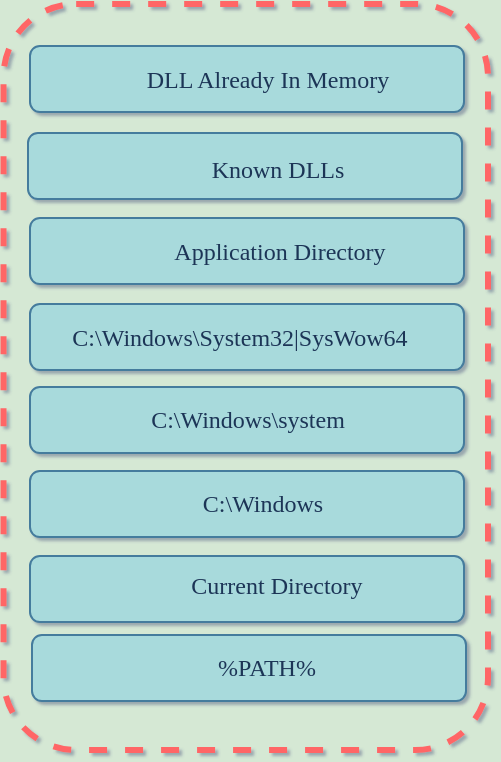 <mxfile version="24.7.12">
  <diagram name="Page-1" id="5dWdbuf4hbfbDsVz6yMR">
    <mxGraphModel dx="1434" dy="819" grid="0" gridSize="10" guides="1" tooltips="1" connect="1" arrows="1" fold="1" page="1" pageScale="1" pageWidth="826" pageHeight="1169" background="#D5E8D4" math="0" shadow="1">
      <root>
        <mxCell id="0" />
        <mxCell id="1" parent="0" />
        <mxCell id="ceSgnmIpMZuki_RkLY0J-1" value="" style="rounded=1;whiteSpace=wrap;html=1;hachureGap=4;fontFamily=Architects Daughter;fontSource=https%3A%2F%2Ffonts.googleapis.com%2Fcss%3Ffamily%3DArchitects%2BDaughter;labelBackgroundColor=none;fillColor=#A8DADC;strokeColor=#457B9D;fontColor=#1D3557;textShadow=1;" vertex="1" parent="1">
          <mxGeometry x="308" y="193" width="217" height="33" as="geometry" />
        </mxCell>
        <mxCell id="ceSgnmIpMZuki_RkLY0J-2" value="" style="rounded=1;whiteSpace=wrap;html=1;hachureGap=4;fontFamily=Architects Daughter;fontSource=https%3A%2F%2Ffonts.googleapis.com%2Fcss%3Ffamily%3DArchitects%2BDaughter;labelBackgroundColor=none;fillColor=#A8DADC;strokeColor=#457B9D;fontColor=#1D3557;textShadow=1;" vertex="1" parent="1">
          <mxGeometry x="309" y="487.5" width="217" height="33" as="geometry" />
        </mxCell>
        <mxCell id="ceSgnmIpMZuki_RkLY0J-3" value="" style="rounded=1;whiteSpace=wrap;html=1;hachureGap=4;fontFamily=Architects Daughter;fontSource=https%3A%2F%2Ffonts.googleapis.com%2Fcss%3Ffamily%3DArchitects%2BDaughter;labelBackgroundColor=none;fillColor=#A8DADC;strokeColor=#457B9D;fontColor=#1D3557;textShadow=1;" vertex="1" parent="1">
          <mxGeometry x="308" y="448" width="217" height="33" as="geometry" />
        </mxCell>
        <mxCell id="ceSgnmIpMZuki_RkLY0J-4" value="" style="rounded=1;whiteSpace=wrap;html=1;hachureGap=4;fontFamily=Architects Daughter;fontSource=https%3A%2F%2Ffonts.googleapis.com%2Fcss%3Ffamily%3DArchitects%2BDaughter;labelBackgroundColor=none;fillColor=#A8DADC;strokeColor=#457B9D;fontColor=#1D3557;textShadow=1;" vertex="1" parent="1">
          <mxGeometry x="308" y="405.5" width="217" height="33" as="geometry" />
        </mxCell>
        <mxCell id="ceSgnmIpMZuki_RkLY0J-5" value="" style="rounded=1;whiteSpace=wrap;html=1;hachureGap=4;fontFamily=Architects Daughter;fontSource=https%3A%2F%2Ffonts.googleapis.com%2Fcss%3Ffamily%3DArchitects%2BDaughter;labelBackgroundColor=none;fillColor=#A8DADC;strokeColor=#457B9D;fontColor=#1D3557;textShadow=1;" vertex="1" parent="1">
          <mxGeometry x="307" y="236.5" width="217" height="33" as="geometry" />
        </mxCell>
        <mxCell id="ceSgnmIpMZuki_RkLY0J-6" value="" style="rounded=1;whiteSpace=wrap;html=1;hachureGap=4;fontFamily=Architects Daughter;fontSource=https%3A%2F%2Ffonts.googleapis.com%2Fcss%3Ffamily%3DArchitects%2BDaughter;labelBackgroundColor=none;fillColor=#A8DADC;strokeColor=#457B9D;fontColor=#1D3557;textShadow=1;" vertex="1" parent="1">
          <mxGeometry x="308" y="279" width="217" height="33" as="geometry" />
        </mxCell>
        <mxCell id="ceSgnmIpMZuki_RkLY0J-7" value="" style="rounded=1;whiteSpace=wrap;html=1;hachureGap=4;fontFamily=Architects Daughter;fontSource=https%3A%2F%2Ffonts.googleapis.com%2Fcss%3Ffamily%3DArchitects%2BDaughter;labelBackgroundColor=none;fillColor=#A8DADC;strokeColor=#457B9D;fontColor=#1D3557;textShadow=1;" vertex="1" parent="1">
          <mxGeometry x="308" y="322" width="217" height="33" as="geometry" />
        </mxCell>
        <mxCell id="ceSgnmIpMZuki_RkLY0J-8" value="" style="rounded=1;whiteSpace=wrap;html=1;hachureGap=4;fontFamily=Architects Daughter;fontSource=https%3A%2F%2Ffonts.googleapis.com%2Fcss%3Ffamily%3DArchitects%2BDaughter;labelBackgroundColor=none;fillColor=#A8DADC;strokeColor=#457B9D;fontColor=#1D3557;textShadow=1;" vertex="1" parent="1">
          <mxGeometry x="308" y="363.5" width="217" height="33" as="geometry" />
        </mxCell>
        <mxCell id="ceSgnmIpMZuki_RkLY0J-10" value="DLL Already In Memory" style="text;html=1;align=center;verticalAlign=middle;whiteSpace=wrap;rounded=0;fontColor=#1D3557;fontFamily=Garamond;" vertex="1" parent="1">
          <mxGeometry x="342.5" y="194.5" width="168" height="30" as="geometry" />
        </mxCell>
        <mxCell id="ceSgnmIpMZuki_RkLY0J-14" value="Known DLLs" style="text;html=1;align=center;verticalAlign=middle;whiteSpace=wrap;rounded=0;fontColor=#1D3557;fontFamily=Garamond;" vertex="1" parent="1">
          <mxGeometry x="355.5" y="239.5" width="152" height="30" as="geometry" />
        </mxCell>
        <mxCell id="ceSgnmIpMZuki_RkLY0J-15" value="Application Directory" style="text;html=1;align=center;verticalAlign=middle;whiteSpace=wrap;rounded=0;fontColor=#1D3557;fontFamily=Garamond;" vertex="1" parent="1">
          <mxGeometry x="355" y="280.5" width="156" height="30" as="geometry" />
        </mxCell>
        <mxCell id="ceSgnmIpMZuki_RkLY0J-16" value="C:\Windows\System32|SysWow64" style="text;html=1;align=center;verticalAlign=middle;whiteSpace=wrap;rounded=0;fontColor=#1D3557;fontFamily=Garamond;" vertex="1" parent="1">
          <mxGeometry x="326" y="323.5" width="173.5" height="30" as="geometry" />
        </mxCell>
        <mxCell id="ceSgnmIpMZuki_RkLY0J-17" value="C:\Windows\system" style="text;html=1;align=center;verticalAlign=middle;whiteSpace=wrap;rounded=0;fontColor=#1D3557;fontFamily=Garamond;" vertex="1" parent="1">
          <mxGeometry x="361.75" y="365" width="109.5" height="30" as="geometry" />
        </mxCell>
        <mxCell id="ceSgnmIpMZuki_RkLY0J-18" value="C:\Windows" style="text;html=1;align=center;verticalAlign=middle;whiteSpace=wrap;rounded=0;fontColor=#1D3557;fontFamily=Garamond;" vertex="1" parent="1">
          <mxGeometry x="359" y="407" width="131" height="30" as="geometry" />
        </mxCell>
        <mxCell id="ceSgnmIpMZuki_RkLY0J-19" value="Current Directory" style="text;html=1;align=center;verticalAlign=middle;whiteSpace=wrap;rounded=0;fontColor=#1D3557;fontFamily=Garamond;" vertex="1" parent="1">
          <mxGeometry x="366" y="448" width="131" height="30" as="geometry" />
        </mxCell>
        <mxCell id="ceSgnmIpMZuki_RkLY0J-20" value="%PATH%" style="text;html=1;align=center;verticalAlign=middle;whiteSpace=wrap;rounded=0;fontColor=#1D3557;fontFamily=Garamond;" vertex="1" parent="1">
          <mxGeometry x="361" y="489" width="131" height="30" as="geometry" />
        </mxCell>
        <mxCell id="ceSgnmIpMZuki_RkLY0J-21" value="" style="rounded=1;whiteSpace=wrap;html=1;strokeColor=#FF6666;fontColor=#1D3557;fillColor=none;dashed=1;strokeWidth=3;fontFamily=Verdana;textShadow=1;labelBackgroundColor=default;labelBorderColor=default;movable=0;resizable=0;rotatable=0;deletable=0;editable=0;locked=1;connectable=0;" vertex="1" parent="1">
          <mxGeometry x="294.75" y="172" width="242.25" height="373" as="geometry" />
        </mxCell>
      </root>
    </mxGraphModel>
  </diagram>
</mxfile>
